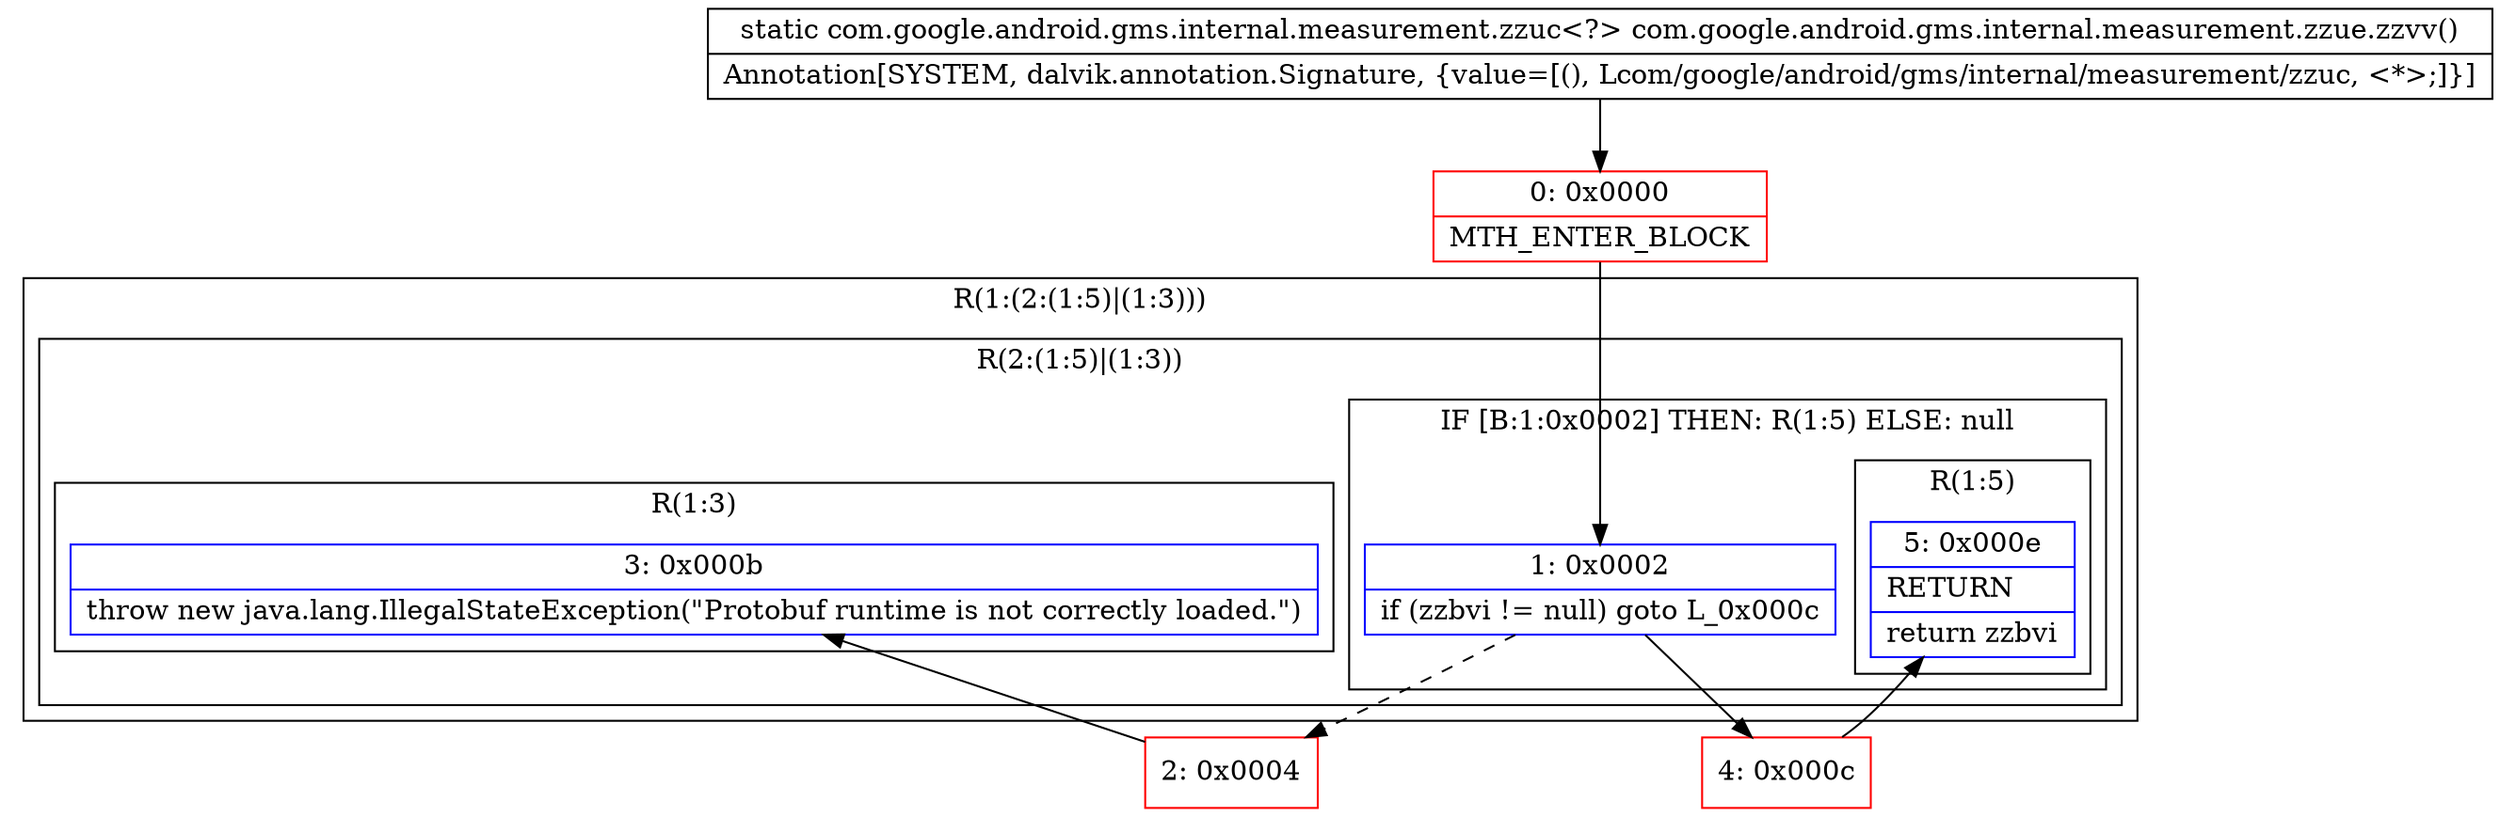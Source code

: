 digraph "CFG forcom.google.android.gms.internal.measurement.zzue.zzvv()Lcom\/google\/android\/gms\/internal\/measurement\/zzuc;" {
subgraph cluster_Region_213895858 {
label = "R(1:(2:(1:5)|(1:3)))";
node [shape=record,color=blue];
subgraph cluster_Region_806543184 {
label = "R(2:(1:5)|(1:3))";
node [shape=record,color=blue];
subgraph cluster_IfRegion_518198935 {
label = "IF [B:1:0x0002] THEN: R(1:5) ELSE: null";
node [shape=record,color=blue];
Node_1 [shape=record,label="{1\:\ 0x0002|if (zzbvi != null) goto L_0x000c\l}"];
subgraph cluster_Region_754229440 {
label = "R(1:5)";
node [shape=record,color=blue];
Node_5 [shape=record,label="{5\:\ 0x000e|RETURN\l|return zzbvi\l}"];
}
}
subgraph cluster_Region_1584141750 {
label = "R(1:3)";
node [shape=record,color=blue];
Node_3 [shape=record,label="{3\:\ 0x000b|throw new java.lang.IllegalStateException(\"Protobuf runtime is not correctly loaded.\")\l}"];
}
}
}
Node_0 [shape=record,color=red,label="{0\:\ 0x0000|MTH_ENTER_BLOCK\l}"];
Node_2 [shape=record,color=red,label="{2\:\ 0x0004}"];
Node_4 [shape=record,color=red,label="{4\:\ 0x000c}"];
MethodNode[shape=record,label="{static com.google.android.gms.internal.measurement.zzuc\<?\> com.google.android.gms.internal.measurement.zzue.zzvv()  | Annotation[SYSTEM, dalvik.annotation.Signature, \{value=[(), Lcom\/google\/android\/gms\/internal\/measurement\/zzuc, \<*\>;]\}]\l}"];
MethodNode -> Node_0;
Node_1 -> Node_2[style=dashed];
Node_1 -> Node_4;
Node_0 -> Node_1;
Node_2 -> Node_3;
Node_4 -> Node_5;
}

